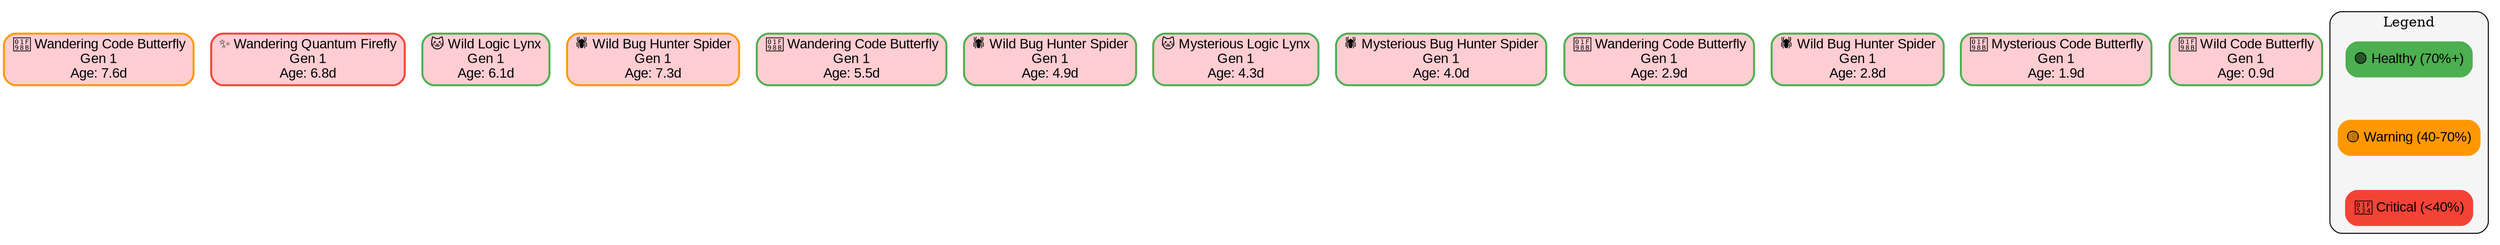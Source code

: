 
digraph EcosystemFamilyTree {
    rankdir=TB;
    node [shape=box, style="rounded,filled", fontname="Arial"];
    edge [fontname="Arial"];
    
    // Style pour différentes générations
    node [fillcolor="#E3F2FD"];

        "code_butterfly_1753392858_5357" [
            label="🦋 Wandering Code Butterfly\nGen 1\nAge: 7.6d",
            fillcolor="#FFCDD2",
            color="#FF9800",
            penwidth=2
        ];
    
        "quantum_firefly_1753393678_6656" [
            label="✨ Wandering Quantum Firefly\nGen 1\nAge: 6.8d",
            fillcolor="#FFCDD2",
            color="#F44336",
            penwidth=2
        ];
    
        "logic_lynx_1753394863_7694" [
            label="🐱 Wild Logic Lynx\nGen 1\nAge: 6.1d",
            fillcolor="#FFCDD2",
            color="#4CAF50",
            penwidth=2
        ];
    
        "bug_hunter_spider_1753395214_1998" [
            label="🕷️ Wild Bug Hunter Spider\nGen 1\nAge: 7.3d",
            fillcolor="#FFCDD2",
            color="#FF9800",
            penwidth=2
        ];
    
        "code_butterfly_1753397153_5909" [
            label="🦋 Wandering Code Butterfly\nGen 1\nAge: 5.5d",
            fillcolor="#FFCDD2",
            color="#4CAF50",
            penwidth=2
        ];
    
        "bug_hunter_spider_1753401059_2910" [
            label="🕷️ Wild Bug Hunter Spider\nGen 1\nAge: 4.9d",
            fillcolor="#FFCDD2",
            color="#4CAF50",
            penwidth=2
        ];
    
        "logic_lynx_1753403721_9188" [
            label="🐱 Mysterious Logic Lynx\nGen 1\nAge: 4.3d",
            fillcolor="#FFCDD2",
            color="#4CAF50",
            penwidth=2
        ];
    
        "bug_hunter_spider_1753404040_5672" [
            label="🕷️ Mysterious Bug Hunter Spider\nGen 1\nAge: 4.0d",
            fillcolor="#FFCDD2",
            color="#4CAF50",
            penwidth=2
        ];
    
        "code_butterfly_1753404111_1732" [
            label="🦋 Wandering Code Butterfly\nGen 1\nAge: 2.9d",
            fillcolor="#FFCDD2",
            color="#4CAF50",
            penwidth=2
        ];
    
        "bug_hunter_spider_1753417286_4988" [
            label="🕷️ Wild Bug Hunter Spider\nGen 1\nAge: 2.8d",
            fillcolor="#FFCDD2",
            color="#4CAF50",
            penwidth=2
        ];
    
        "code_butterfly_1753431031_8187" [
            label="🦋 Mysterious Code Butterfly\nGen 1\nAge: 1.9d",
            fillcolor="#FFCDD2",
            color="#4CAF50",
            penwidth=2
        ];
    
        "code_butterfly_1753431996_4261" [
            label="🦋 Wild Code Butterfly\nGen 1\nAge: 0.9d",
            fillcolor="#FFCDD2",
            color="#4CAF50",
            penwidth=2
        ];
    
    
    // Légende
    subgraph cluster_legend {
        label="Legend";
        style="rounded,filled";
        fillcolor="#F5F5F5";
        
        legend1 [label="🟢 Healthy (70%+)", fillcolor="#4CAF50", color="#4CAF50"];
        legend2 [label="🟡 Warning (40-70%)", fillcolor="#FF9800", color="#FF9800"];
        legend3 [label="🔴 Critical (<40%)", fillcolor="#F44336", color="#F44336"];
        
        legend1 -> legend2 -> legend3 [style=invis];
    }
}
